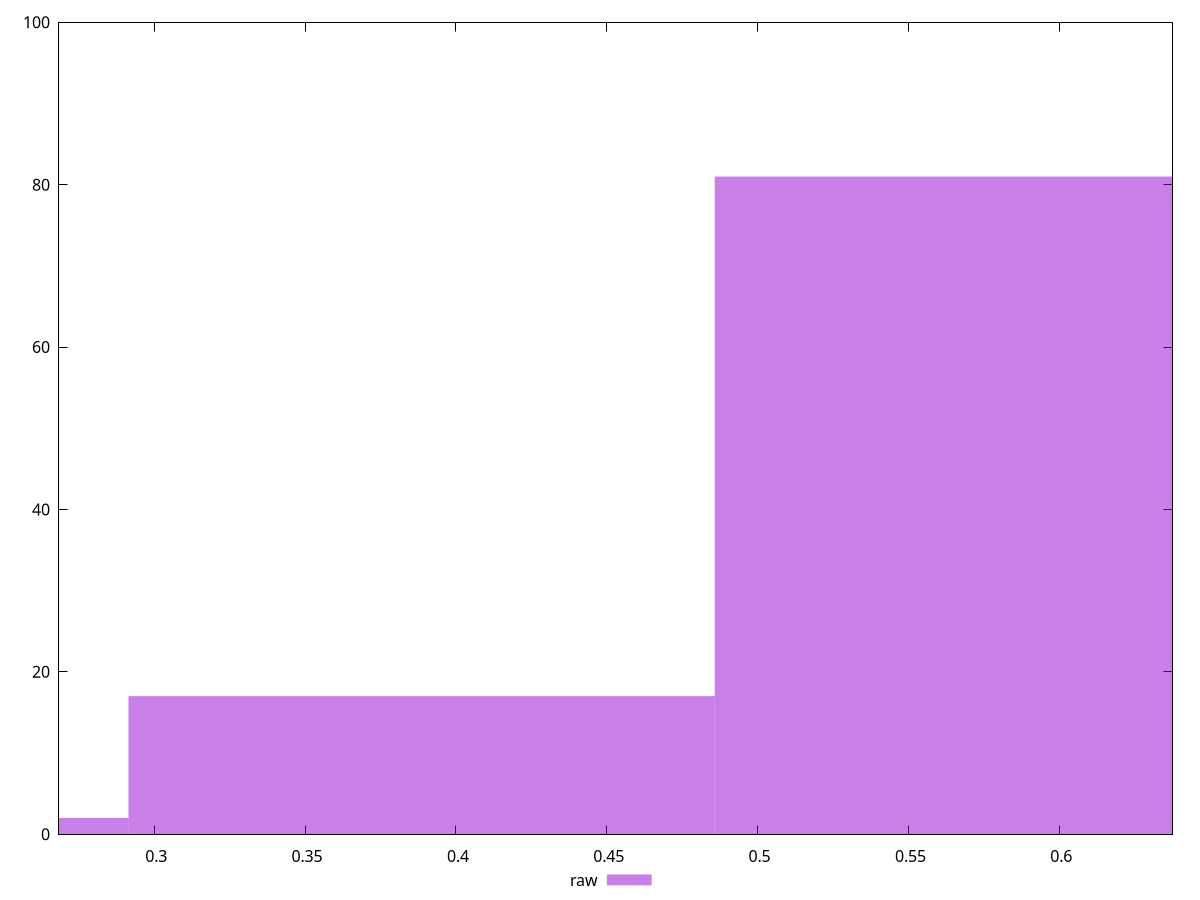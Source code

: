 reset

$raw <<EOF
0.38862983481419394 17
0.5829447522212909 81
0.19431491740709697 2
EOF

set key outside below
set boxwidth 0.19431491740709697
set xrange [0.2684388870574203:0.6375216290219942]
set yrange [0:100]
set trange [0:100]
set style fill transparent solid 0.5 noborder
set terminal svg size 640, 490 enhanced background rgb 'white'
set output "report_00013_2021-02-09T12-04-24.940Z/meta/pScore/samples/pages+cached+noadtech/raw/histogram.svg"

plot $raw title "raw" with boxes

reset
